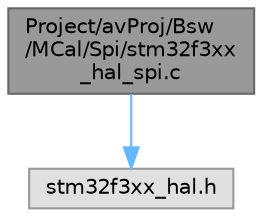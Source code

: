 digraph "Project/avProj/Bsw/MCal/Spi/stm32f3xx_hal_spi.c"
{
 // LATEX_PDF_SIZE
  bgcolor="transparent";
  edge [fontname=Helvetica,fontsize=10,labelfontname=Helvetica,labelfontsize=10];
  node [fontname=Helvetica,fontsize=10,shape=box,height=0.2,width=0.4];
  Node1 [id="Node000001",label="Project/avProj/Bsw\l/MCal/Spi/stm32f3xx\l_hal_spi.c",height=0.2,width=0.4,color="gray40", fillcolor="grey60", style="filled", fontcolor="black",tooltip="SPI HAL module driver. This file provides firmware functions to manage the following functionalities ..."];
  Node1 -> Node2 [id="edge1_Node000001_Node000002",color="steelblue1",style="solid",tooltip=" "];
  Node2 [id="Node000002",label="stm32f3xx_hal.h",height=0.2,width=0.4,color="grey60", fillcolor="#E0E0E0", style="filled",tooltip=" "];
}
